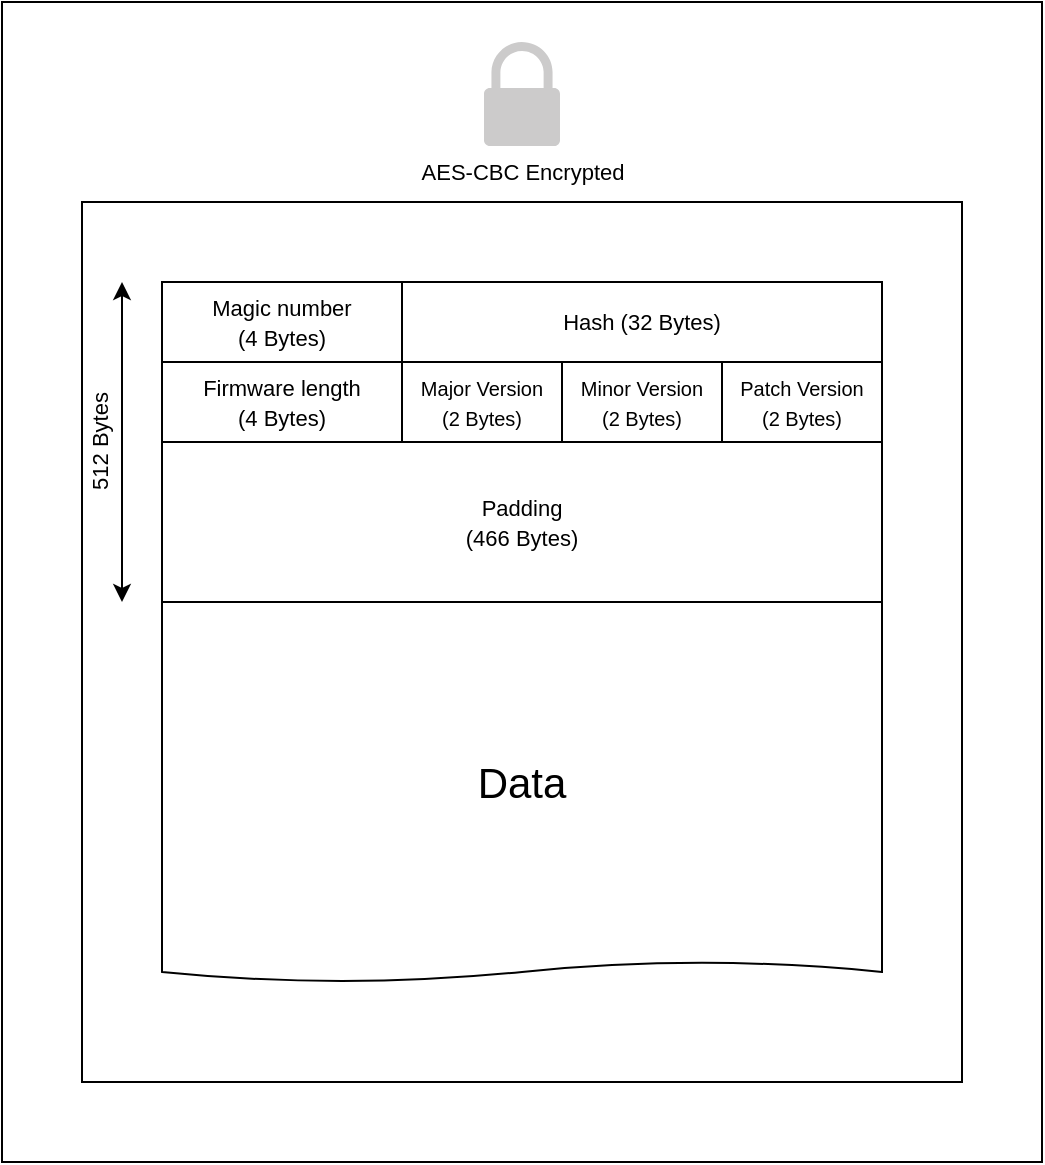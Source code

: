 <mxfile>
    <diagram id="B-7w9i1hyOsT-oN-lykS" name="Page-1">
        <mxGraphModel dx="733" dy="543" grid="1" gridSize="10" guides="1" tooltips="1" connect="1" arrows="1" fold="1" page="1" pageScale="1" pageWidth="850" pageHeight="1100" math="0" shadow="0">
            <root>
                <mxCell id="0"/>
                <mxCell id="1" parent="0"/>
                <mxCell id="21" value="" style="rounded=0;whiteSpace=wrap;html=1;fontSize=11;" vertex="1" parent="1">
                    <mxGeometry y="20" width="520" height="580" as="geometry"/>
                </mxCell>
                <mxCell id="16" value="" style="rounded=0;whiteSpace=wrap;html=1;fontSize=11;" vertex="1" parent="1">
                    <mxGeometry x="40" y="120" width="440" height="440" as="geometry"/>
                </mxCell>
                <mxCell id="2" value="&lt;font style=&quot;font-size: 11px;&quot;&gt;Magic number&lt;br&gt;(4 Bytes)&lt;/font&gt;" style="rounded=0;whiteSpace=wrap;html=1;" vertex="1" parent="1">
                    <mxGeometry x="80" y="160" width="120" height="40" as="geometry"/>
                </mxCell>
                <mxCell id="3" value="&lt;font style=&quot;font-size: 11px;&quot;&gt;Hash (32 Bytes)&lt;/font&gt;" style="rounded=0;whiteSpace=wrap;html=1;" vertex="1" parent="1">
                    <mxGeometry x="200" y="160" width="240" height="40" as="geometry"/>
                </mxCell>
                <mxCell id="8" value="&lt;font style=&quot;font-size: 11px;&quot;&gt;Firmware length&lt;br&gt;(4 Bytes)&lt;br&gt;&lt;/font&gt;" style="rounded=0;whiteSpace=wrap;html=1;" vertex="1" parent="1">
                    <mxGeometry x="80" y="200" width="120" height="40" as="geometry"/>
                </mxCell>
                <mxCell id="9" value="&lt;font style=&quot;&quot;&gt;&lt;font style=&quot;font-size: 10px;&quot;&gt;Major Version&lt;br&gt;(2 Bytes)&lt;/font&gt;&lt;br&gt;&lt;/font&gt;" style="rounded=0;whiteSpace=wrap;html=1;" vertex="1" parent="1">
                    <mxGeometry x="200" y="200" width="80" height="40" as="geometry"/>
                </mxCell>
                <mxCell id="10" value="&lt;font style=&quot;&quot;&gt;&lt;font style=&quot;font-size: 10px;&quot;&gt;Minor Version&lt;br&gt;(2 Bytes)&lt;/font&gt;&lt;br&gt;&lt;/font&gt;" style="rounded=0;whiteSpace=wrap;html=1;" vertex="1" parent="1">
                    <mxGeometry x="280" y="200" width="80" height="40" as="geometry"/>
                </mxCell>
                <mxCell id="11" value="&lt;font style=&quot;&quot;&gt;&lt;font style=&quot;font-size: 10px;&quot;&gt;Patch Version&lt;br&gt;(2 Bytes)&lt;/font&gt;&lt;br&gt;&lt;/font&gt;" style="rounded=0;whiteSpace=wrap;html=1;" vertex="1" parent="1">
                    <mxGeometry x="360" y="200" width="80" height="40" as="geometry"/>
                </mxCell>
                <mxCell id="12" value="&lt;font style=&quot;font-size: 11px;&quot;&gt;Padding&lt;br&gt;(466 Bytes)&lt;br&gt;&lt;/font&gt;" style="rounded=0;whiteSpace=wrap;html=1;" vertex="1" parent="1">
                    <mxGeometry x="80" y="240" width="360" height="80" as="geometry"/>
                </mxCell>
                <mxCell id="13" value="&lt;font style=&quot;font-size: 21px;&quot;&gt;Data&lt;/font&gt;" style="shape=document;whiteSpace=wrap;html=1;boundedLbl=1;fontSize=10;size=0.053;" vertex="1" parent="1">
                    <mxGeometry x="80" y="320" width="360" height="190" as="geometry"/>
                </mxCell>
                <mxCell id="14" value="" style="endArrow=classic;startArrow=classic;html=1;fontSize=21;" edge="1" parent="1">
                    <mxGeometry width="50" height="50" relative="1" as="geometry">
                        <mxPoint x="60" y="320" as="sourcePoint"/>
                        <mxPoint x="60" y="160" as="targetPoint"/>
                    </mxGeometry>
                </mxCell>
                <mxCell id="15" value="&lt;font style=&quot;font-size: 11px;&quot;&gt;512 Bytes&lt;/font&gt;" style="text;html=1;align=center;verticalAlign=middle;resizable=0;points=[];autosize=1;strokeColor=none;fillColor=none;fontSize=21;rotation=-90;" vertex="1" parent="1">
                    <mxGeometry x="10" y="220" width="70" height="40" as="geometry"/>
                </mxCell>
                <mxCell id="19" value="" style="sketch=0;pointerEvents=1;shadow=0;dashed=0;html=1;strokeColor=none;labelPosition=center;verticalLabelPosition=bottom;verticalAlign=top;outlineConnect=0;align=center;shape=mxgraph.office.security.lock_protected;fillColor=#CCCBCB;fontSize=11;" vertex="1" parent="1">
                    <mxGeometry x="241" y="40" width="38" height="52" as="geometry"/>
                </mxCell>
                <mxCell id="20" value="AES-CBC Encrypted" style="text;html=1;align=center;verticalAlign=middle;resizable=0;points=[];autosize=1;strokeColor=none;fillColor=none;fontSize=11;" vertex="1" parent="1">
                    <mxGeometry x="200" y="90" width="120" height="30" as="geometry"/>
                </mxCell>
            </root>
        </mxGraphModel>
    </diagram>
</mxfile>